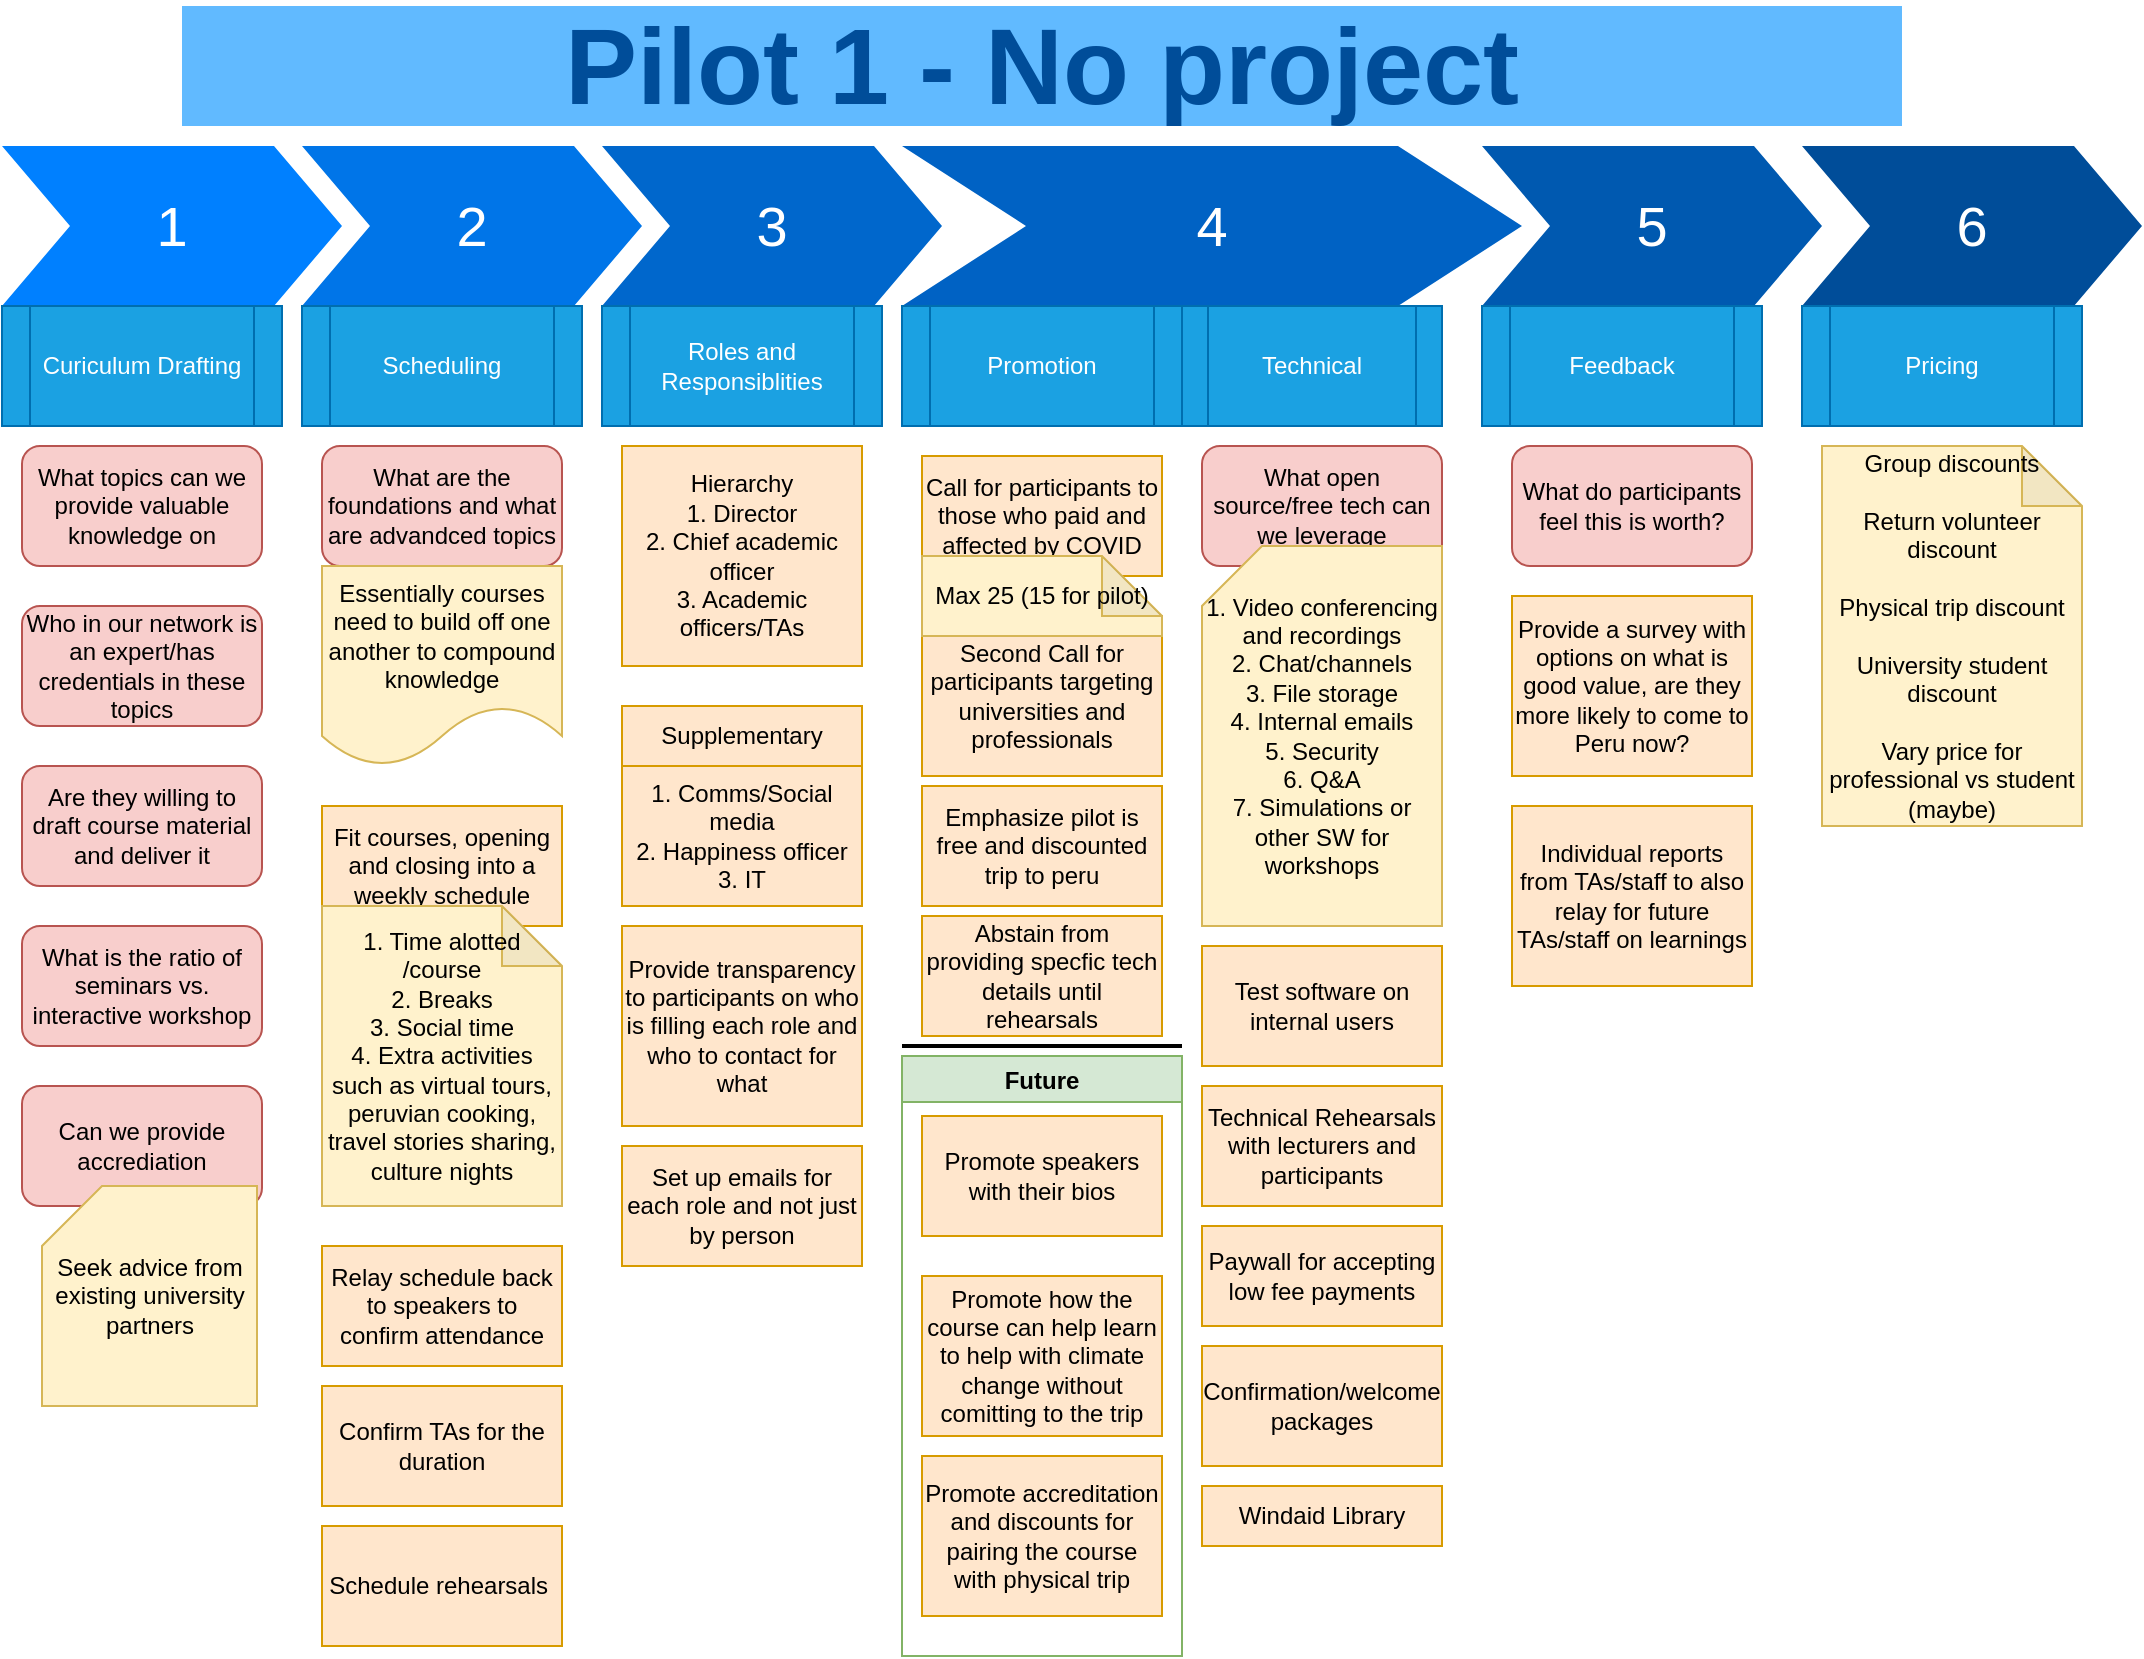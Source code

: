 <mxfile version="13.7.9" type="github">
  <diagram name="Page-1" id="d9b1e647-80fa-b4a2-5024-87a742678bcc">
    <mxGraphModel dx="1849" dy="1034" grid="1" gridSize="10" guides="1" tooltips="1" connect="1" arrows="1" fold="1" page="1" pageScale="1" pageWidth="1100" pageHeight="850" background="#ffffff" math="0" shadow="0">
      <root>
        <mxCell id="0" />
        <mxCell id="1" parent="0" />
        <mxCell id="57fe6abec08f04cb-1" value="1" style="shape=step;whiteSpace=wrap;html=1;fontSize=28;fillColor=#0080FF;fontColor=#FFFFFF;strokeColor=none;" parent="1" vertex="1">
          <mxGeometry x="30" y="80" width="170" height="80" as="geometry" />
        </mxCell>
        <mxCell id="57fe6abec08f04cb-2" value="2" style="shape=step;whiteSpace=wrap;html=1;fontSize=28;fillColor=#0075E8;fontColor=#FFFFFF;strokeColor=none;" parent="1" vertex="1">
          <mxGeometry x="180" y="80" width="170" height="80" as="geometry" />
        </mxCell>
        <mxCell id="57fe6abec08f04cb-3" value="3" style="shape=step;whiteSpace=wrap;html=1;fontSize=28;fillColor=#0067CC;fontColor=#FFFFFF;strokeColor=none;" parent="1" vertex="1">
          <mxGeometry x="330" y="80" width="170" height="80" as="geometry" />
        </mxCell>
        <mxCell id="57fe6abec08f04cb-4" value="4" style="shape=step;whiteSpace=wrap;html=1;fontSize=28;fillColor=#0062C4;fontColor=#FFFFFF;strokeColor=none;" parent="1" vertex="1">
          <mxGeometry x="480" y="80" width="310" height="80" as="geometry" />
        </mxCell>
        <mxCell id="57fe6abec08f04cb-5" value="5" style="shape=step;whiteSpace=wrap;html=1;fontSize=28;fillColor=#0059B0;fontColor=#FFFFFF;strokeColor=none;" parent="1" vertex="1">
          <mxGeometry x="770" y="80" width="170" height="80" as="geometry" />
        </mxCell>
        <mxCell id="57fe6abec08f04cb-6" value="6" style="shape=step;whiteSpace=wrap;html=1;fontSize=28;fillColor=#004D99;fontColor=#FFFFFF;strokeColor=none;" parent="1" vertex="1">
          <mxGeometry x="930" y="80" width="170" height="80" as="geometry" />
        </mxCell>
        <mxCell id="57fe6abec08f04cb-7" value="Pilot 1 - No project" style="text;html=1;strokeColor=none;fillColor=#61BAFF;align=center;verticalAlign=middle;whiteSpace=wrap;fontSize=54;fontStyle=1;fontColor=#004D99;" parent="1" vertex="1">
          <mxGeometry x="120" y="10" width="860" height="60" as="geometry" />
        </mxCell>
        <mxCell id="ayy8SuIB1C09vLckcYo4-1" value="&lt;div&gt;Curiculum Drafting&lt;/div&gt;" style="shape=process;whiteSpace=wrap;html=1;backgroundOutline=1;fillColor=#1ba1e2;strokeColor=#006EAF;fontColor=#ffffff;" parent="1" vertex="1">
          <mxGeometry x="30" y="160" width="140" height="60" as="geometry" />
        </mxCell>
        <mxCell id="ayy8SuIB1C09vLckcYo4-2" value="&lt;div&gt;What topics can we provide valuable knowledge on&lt;/div&gt;" style="rounded=1;whiteSpace=wrap;html=1;fillColor=#f8cecc;strokeColor=#b85450;" parent="1" vertex="1">
          <mxGeometry x="40" y="230" width="120" height="60" as="geometry" />
        </mxCell>
        <mxCell id="ayy8SuIB1C09vLckcYo4-3" value="&lt;div&gt;Who in our network is an expert/has credentials in these topics&lt;/div&gt;" style="rounded=1;whiteSpace=wrap;html=1;fillColor=#f8cecc;strokeColor=#b85450;" parent="1" vertex="1">
          <mxGeometry x="40" y="310" width="120" height="60" as="geometry" />
        </mxCell>
        <mxCell id="ayy8SuIB1C09vLckcYo4-4" value="&lt;div&gt;Are they willing to draft course material and deliver it&lt;/div&gt;" style="rounded=1;whiteSpace=wrap;html=1;fillColor=#f8cecc;strokeColor=#b85450;" parent="1" vertex="1">
          <mxGeometry x="40" y="390" width="120" height="60" as="geometry" />
        </mxCell>
        <mxCell id="ayy8SuIB1C09vLckcYo4-5" value="Scheduling" style="shape=process;whiteSpace=wrap;html=1;backgroundOutline=1;fillColor=#1ba1e2;strokeColor=#006EAF;fontColor=#ffffff;" parent="1" vertex="1">
          <mxGeometry x="180" y="160" width="140" height="60" as="geometry" />
        </mxCell>
        <mxCell id="ayy8SuIB1C09vLckcYo4-8" value="&lt;div&gt;What are the foundations and what are advandced topics&lt;br&gt;&lt;/div&gt;" style="rounded=1;whiteSpace=wrap;html=1;fillColor=#f8cecc;strokeColor=#b85450;" parent="1" vertex="1">
          <mxGeometry x="190" y="230" width="120" height="60" as="geometry" />
        </mxCell>
        <mxCell id="ayy8SuIB1C09vLckcYo4-9" value="Essentially courses need to build off one another to compound knowledge" style="shape=document;whiteSpace=wrap;html=1;boundedLbl=1;fillColor=#fff2cc;strokeColor=#d6b656;" parent="1" vertex="1">
          <mxGeometry x="190" y="290" width="120" height="100" as="geometry" />
        </mxCell>
        <mxCell id="ayy8SuIB1C09vLckcYo4-10" value="Fit courses, opening and closing into a weekly schedule" style="rounded=0;whiteSpace=wrap;html=1;fillColor=#ffe6cc;strokeColor=#d79b00;" parent="1" vertex="1">
          <mxGeometry x="190" y="410" width="120" height="60" as="geometry" />
        </mxCell>
        <mxCell id="ayy8SuIB1C09vLckcYo4-12" value="Relay schedule back to speakers to confirm attendance" style="rounded=0;whiteSpace=wrap;html=1;fillColor=#ffe6cc;strokeColor=#d79b00;" parent="1" vertex="1">
          <mxGeometry x="190" y="630" width="120" height="60" as="geometry" />
        </mxCell>
        <mxCell id="ayy8SuIB1C09vLckcYo4-13" value="&lt;div&gt;Promotion&lt;/div&gt;" style="shape=process;whiteSpace=wrap;html=1;backgroundOutline=1;fillColor=#1ba1e2;strokeColor=#006EAF;fontColor=#ffffff;" parent="1" vertex="1">
          <mxGeometry x="480" y="160" width="140" height="60" as="geometry" />
        </mxCell>
        <mxCell id="ayy8SuIB1C09vLckcYo4-14" value="Call for participants to those who paid and affected by COVID" style="rounded=0;whiteSpace=wrap;html=1;fillColor=#ffe6cc;strokeColor=#d79b00;" parent="1" vertex="1">
          <mxGeometry x="490" y="235" width="120" height="60" as="geometry" />
        </mxCell>
        <mxCell id="ayy8SuIB1C09vLckcYo4-15" value="Second Call for participants targeting universities and professionals" style="rounded=0;whiteSpace=wrap;html=1;fillColor=#ffe6cc;strokeColor=#d79b00;" parent="1" vertex="1">
          <mxGeometry x="490" y="315" width="120" height="80" as="geometry" />
        </mxCell>
        <mxCell id="ayy8SuIB1C09vLckcYo4-16" value="Max 25 (15 for pilot)" style="shape=note;whiteSpace=wrap;html=1;backgroundOutline=1;darkOpacity=0.05;fillColor=#fff2cc;strokeColor=#d6b656;" parent="1" vertex="1">
          <mxGeometry x="490" y="285" width="120" height="40" as="geometry" />
        </mxCell>
        <mxCell id="ayy8SuIB1C09vLckcYo4-17" value="&lt;div&gt;1. Time alotted /course&lt;/div&gt;&lt;div&gt;2. Breaks&lt;/div&gt;&lt;div&gt;3. Social time&lt;/div&gt;&lt;div&gt;4. Extra activities such as virtual tours, peruvian cooking, travel stories sharing, culture nights&lt;br&gt;&lt;/div&gt;" style="shape=note;whiteSpace=wrap;html=1;backgroundOutline=1;darkOpacity=0.05;fillColor=#fff2cc;strokeColor=#d6b656;" parent="1" vertex="1">
          <mxGeometry x="190" y="460" width="120" height="150" as="geometry" />
        </mxCell>
        <mxCell id="ayy8SuIB1C09vLckcYo4-18" value="Confirm TAs for the duration" style="rounded=0;whiteSpace=wrap;html=1;fillColor=#ffe6cc;strokeColor=#d79b00;" parent="1" vertex="1">
          <mxGeometry x="190" y="700" width="120" height="60" as="geometry" />
        </mxCell>
        <mxCell id="ayy8SuIB1C09vLckcYo4-19" value="Technical" style="shape=process;whiteSpace=wrap;html=1;backgroundOutline=1;fillColor=#1ba1e2;strokeColor=#006EAF;fontColor=#ffffff;" parent="1" vertex="1">
          <mxGeometry x="620" y="160" width="130" height="60" as="geometry" />
        </mxCell>
        <mxCell id="ayy8SuIB1C09vLckcYo4-21" value="&lt;div&gt;What open source/free tech can we leverage&lt;br&gt;&lt;/div&gt;" style="rounded=1;whiteSpace=wrap;html=1;fillColor=#f8cecc;strokeColor=#b85450;" parent="1" vertex="1">
          <mxGeometry x="630" y="230" width="120" height="60" as="geometry" />
        </mxCell>
        <mxCell id="ayy8SuIB1C09vLckcYo4-22" value="Test software on internal users" style="rounded=0;whiteSpace=wrap;html=1;fillColor=#ffe6cc;strokeColor=#d79b00;" parent="1" vertex="1">
          <mxGeometry x="630" y="480" width="120" height="60" as="geometry" />
        </mxCell>
        <mxCell id="ayy8SuIB1C09vLckcYo4-24" value="&lt;div&gt;1. Video conferencing and recordings&lt;br&gt;&lt;/div&gt;&lt;div&gt;2. Chat/channels&lt;/div&gt;&lt;div&gt;3. File storage&lt;/div&gt;&lt;div&gt;4. Internal emails&lt;/div&gt;&lt;div&gt;5. Security&lt;/div&gt;&lt;div&gt;6. Q&amp;amp;A&lt;/div&gt;&lt;div&gt;7. Simulations or other SW for workshops&lt;br&gt;&lt;/div&gt;" style="shape=card;whiteSpace=wrap;html=1;fillColor=#fff2cc;strokeColor=#d6b656;" parent="1" vertex="1">
          <mxGeometry x="630" y="280" width="120" height="190" as="geometry" />
        </mxCell>
        <mxCell id="ayy8SuIB1C09vLckcYo4-25" value="What is the ratio of seminars vs. interactive workshop" style="rounded=1;whiteSpace=wrap;html=1;fillColor=#f8cecc;strokeColor=#b85450;" parent="1" vertex="1">
          <mxGeometry x="40" y="470" width="120" height="60" as="geometry" />
        </mxCell>
        <mxCell id="ayy8SuIB1C09vLckcYo4-26" value="Technical Rehearsals with lecturers and participants" style="rounded=0;whiteSpace=wrap;html=1;fillColor=#ffe6cc;strokeColor=#d79b00;" parent="1" vertex="1">
          <mxGeometry x="630" y="550" width="120" height="60" as="geometry" />
        </mxCell>
        <mxCell id="ayy8SuIB1C09vLckcYo4-27" value="Schedule rehearsals&amp;nbsp; " style="rounded=0;whiteSpace=wrap;html=1;fillColor=#ffe6cc;strokeColor=#d79b00;" parent="1" vertex="1">
          <mxGeometry x="190" y="770" width="120" height="60" as="geometry" />
        </mxCell>
        <mxCell id="ayy8SuIB1C09vLckcYo4-28" value="Paywall for accepting low fee payments" style="rounded=0;whiteSpace=wrap;html=1;fillColor=#ffe6cc;strokeColor=#d79b00;" parent="1" vertex="1">
          <mxGeometry x="630" y="620" width="120" height="50" as="geometry" />
        </mxCell>
        <mxCell id="ayy8SuIB1C09vLckcYo4-29" value="Feedback" style="shape=process;whiteSpace=wrap;html=1;backgroundOutline=1;fillColor=#1ba1e2;strokeColor=#006EAF;fontColor=#ffffff;" parent="1" vertex="1">
          <mxGeometry x="770" y="160" width="140" height="60" as="geometry" />
        </mxCell>
        <mxCell id="ayy8SuIB1C09vLckcYo4-30" value="What do participants feel this is worth?" style="rounded=1;whiteSpace=wrap;html=1;fillColor=#f8cecc;strokeColor=#b85450;" parent="1" vertex="1">
          <mxGeometry x="785" y="230" width="120" height="60" as="geometry" />
        </mxCell>
        <mxCell id="ayy8SuIB1C09vLckcYo4-31" value="Provide a survey with options on what is good value, are they more likely to come to Peru now?" style="rounded=0;whiteSpace=wrap;html=1;fillColor=#ffe6cc;strokeColor=#d79b00;" parent="1" vertex="1">
          <mxGeometry x="785" y="305" width="120" height="90" as="geometry" />
        </mxCell>
        <mxCell id="ayy8SuIB1C09vLckcYo4-32" value="Pricing" style="shape=process;whiteSpace=wrap;html=1;backgroundOutline=1;fillColor=#1ba1e2;strokeColor=#006EAF;fontColor=#ffffff;" parent="1" vertex="1">
          <mxGeometry x="930" y="160" width="140" height="60" as="geometry" />
        </mxCell>
        <mxCell id="ayy8SuIB1C09vLckcYo4-33" value="&lt;div&gt;Group discounts&lt;/div&gt;&lt;div&gt;&lt;br&gt;&lt;/div&gt;&lt;div&gt;Return volunteer discount&lt;/div&gt;&lt;div&gt;&lt;br&gt;&lt;/div&gt;&lt;div&gt;Physical trip discount&lt;/div&gt;&lt;div&gt;&lt;br&gt;&lt;/div&gt;&lt;div&gt;University student discount&lt;/div&gt;&lt;div&gt;&lt;br&gt;&lt;/div&gt;&lt;div&gt;Vary price for professional vs student (maybe)&lt;br&gt;&lt;/div&gt;" style="shape=note;whiteSpace=wrap;html=1;backgroundOutline=1;darkOpacity=0.05;fillColor=#fff2cc;strokeColor=#d6b656;" parent="1" vertex="1">
          <mxGeometry x="940" y="230" width="130" height="190" as="geometry" />
        </mxCell>
        <mxCell id="ayy8SuIB1C09vLckcYo4-34" value="Can we provide accrediation" style="rounded=1;whiteSpace=wrap;html=1;fillColor=#f8cecc;strokeColor=#b85450;" parent="1" vertex="1">
          <mxGeometry x="40" y="550" width="120" height="60" as="geometry" />
        </mxCell>
        <mxCell id="ayy8SuIB1C09vLckcYo4-35" value="Seek advice from existing university partners" style="shape=card;whiteSpace=wrap;html=1;fillColor=#fff2cc;strokeColor=#d6b656;" parent="1" vertex="1">
          <mxGeometry x="50" y="600" width="107.5" height="110" as="geometry" />
        </mxCell>
        <mxCell id="ayy8SuIB1C09vLckcYo4-36" value="Emphasize pilot is free and discounted trip to peru" style="rounded=0;whiteSpace=wrap;html=1;fillColor=#ffe6cc;strokeColor=#d79b00;" parent="1" vertex="1">
          <mxGeometry x="490" y="400" width="120" height="60" as="geometry" />
        </mxCell>
        <mxCell id="ayy8SuIB1C09vLckcYo4-39" value="" style="line;strokeWidth=2;html=1;" parent="1" vertex="1">
          <mxGeometry x="480" y="525" width="140" height="10" as="geometry" />
        </mxCell>
        <mxCell id="ayy8SuIB1C09vLckcYo4-40" value="Future" style="swimlane;fillColor=#d5e8d4;strokeColor=#82b366;" parent="1" vertex="1">
          <mxGeometry x="480" y="535" width="140" height="300" as="geometry" />
        </mxCell>
        <mxCell id="ayy8SuIB1C09vLckcYo4-41" value="Promote speakers with their bios" style="rounded=0;whiteSpace=wrap;html=1;fillColor=#ffe6cc;strokeColor=#d79b00;" parent="ayy8SuIB1C09vLckcYo4-40" vertex="1">
          <mxGeometry x="10" y="30" width="120" height="60" as="geometry" />
        </mxCell>
        <mxCell id="ayy8SuIB1C09vLckcYo4-42" value="Promote how the course can help learn to help with climate change without comitting to the trip" style="rounded=0;whiteSpace=wrap;html=1;fillColor=#ffe6cc;strokeColor=#d79b00;" parent="ayy8SuIB1C09vLckcYo4-40" vertex="1">
          <mxGeometry x="10" y="110" width="120" height="80" as="geometry" />
        </mxCell>
        <mxCell id="ayy8SuIB1C09vLckcYo4-43" value="Promote accreditation and discounts for pairing the course with physical trip" style="rounded=0;whiteSpace=wrap;html=1;fillColor=#ffe6cc;strokeColor=#d79b00;" parent="ayy8SuIB1C09vLckcYo4-40" vertex="1">
          <mxGeometry x="10" y="200" width="120" height="80" as="geometry" />
        </mxCell>
        <mxCell id="ayy8SuIB1C09vLckcYo4-44" value="Individual reports from TAs/staff to also relay for future TAs/staff on learnings" style="rounded=0;whiteSpace=wrap;html=1;fillColor=#ffe6cc;strokeColor=#d79b00;" parent="1" vertex="1">
          <mxGeometry x="785" y="410" width="120" height="90" as="geometry" />
        </mxCell>
        <mxCell id="ayy8SuIB1C09vLckcYo4-45" value="Confirmation/welcome packages" style="rounded=0;whiteSpace=wrap;html=1;fillColor=#ffe6cc;strokeColor=#d79b00;" parent="1" vertex="1">
          <mxGeometry x="630" y="680" width="120" height="60" as="geometry" />
        </mxCell>
        <mxCell id="ayy8SuIB1C09vLckcYo4-46" value="Windaid Library" style="rounded=0;whiteSpace=wrap;html=1;fillColor=#ffe6cc;strokeColor=#d79b00;" parent="1" vertex="1">
          <mxGeometry x="630" y="750" width="120" height="30" as="geometry" />
        </mxCell>
        <mxCell id="ayy8SuIB1C09vLckcYo4-47" value="Roles and Responsiblities" style="shape=process;whiteSpace=wrap;html=1;backgroundOutline=1;fillColor=#1ba1e2;strokeColor=#006EAF;fontColor=#ffffff;" parent="1" vertex="1">
          <mxGeometry x="330" y="160" width="140" height="60" as="geometry" />
        </mxCell>
        <mxCell id="ayy8SuIB1C09vLckcYo4-54" value="&lt;div&gt;Hierarchy&lt;/div&gt;&lt;div&gt;1. Director&lt;/div&gt;&lt;div&gt;2. Chief academic officer&lt;/div&gt;&lt;div&gt;3. Academic officers/TAs&lt;br&gt;&lt;/div&gt;" style="rounded=0;whiteSpace=wrap;html=1;fillColor=#ffe6cc;strokeColor=#d79b00;" parent="1" vertex="1">
          <mxGeometry x="340" y="230" width="120" height="110" as="geometry" />
        </mxCell>
        <mxCell id="ayy8SuIB1C09vLckcYo4-55" value="Supplementary" style="rounded=0;whiteSpace=wrap;html=1;fillColor=#ffe6cc;strokeColor=#d79b00;" parent="1" vertex="1">
          <mxGeometry x="340" y="360" width="120" height="30" as="geometry" />
        </mxCell>
        <mxCell id="ayy8SuIB1C09vLckcYo4-56" value="&lt;div&gt;1. Comms/Social media&lt;/div&gt;&lt;div&gt;2. Happiness officer&lt;/div&gt;&lt;div&gt;3. IT&lt;br&gt;&lt;/div&gt;" style="rounded=0;whiteSpace=wrap;html=1;fillColor=#ffe6cc;strokeColor=#d79b00;" parent="1" vertex="1">
          <mxGeometry x="340" y="390" width="120" height="70" as="geometry" />
        </mxCell>
        <mxCell id="ayy8SuIB1C09vLckcYo4-57" value="Provide transparency to participants on who is filling each role and who to contact for what" style="rounded=0;whiteSpace=wrap;html=1;fillColor=#ffe6cc;strokeColor=#d79b00;" parent="1" vertex="1">
          <mxGeometry x="340" y="470" width="120" height="100" as="geometry" />
        </mxCell>
        <mxCell id="ayy8SuIB1C09vLckcYo4-58" value="Set up emails for each role and not just by person" style="rounded=0;whiteSpace=wrap;html=1;fillColor=#ffe6cc;strokeColor=#d79b00;" parent="1" vertex="1">
          <mxGeometry x="340" y="580" width="120" height="60" as="geometry" />
        </mxCell>
        <mxCell id="ayy8SuIB1C09vLckcYo4-59" value="Abstain from providing specfic tech details until rehearsals" style="rounded=0;whiteSpace=wrap;html=1;fillColor=#ffe6cc;strokeColor=#d79b00;" parent="1" vertex="1">
          <mxGeometry x="490" y="465" width="120" height="60" as="geometry" />
        </mxCell>
      </root>
    </mxGraphModel>
  </diagram>
</mxfile>
